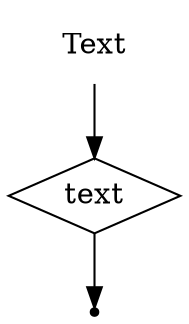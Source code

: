 digraph Text {
  start [label="Text" shape=plaintext];
  A [label="text" shape=diamond];
  end [label="" shape=point];
  start -> A;
  A -> end;
}